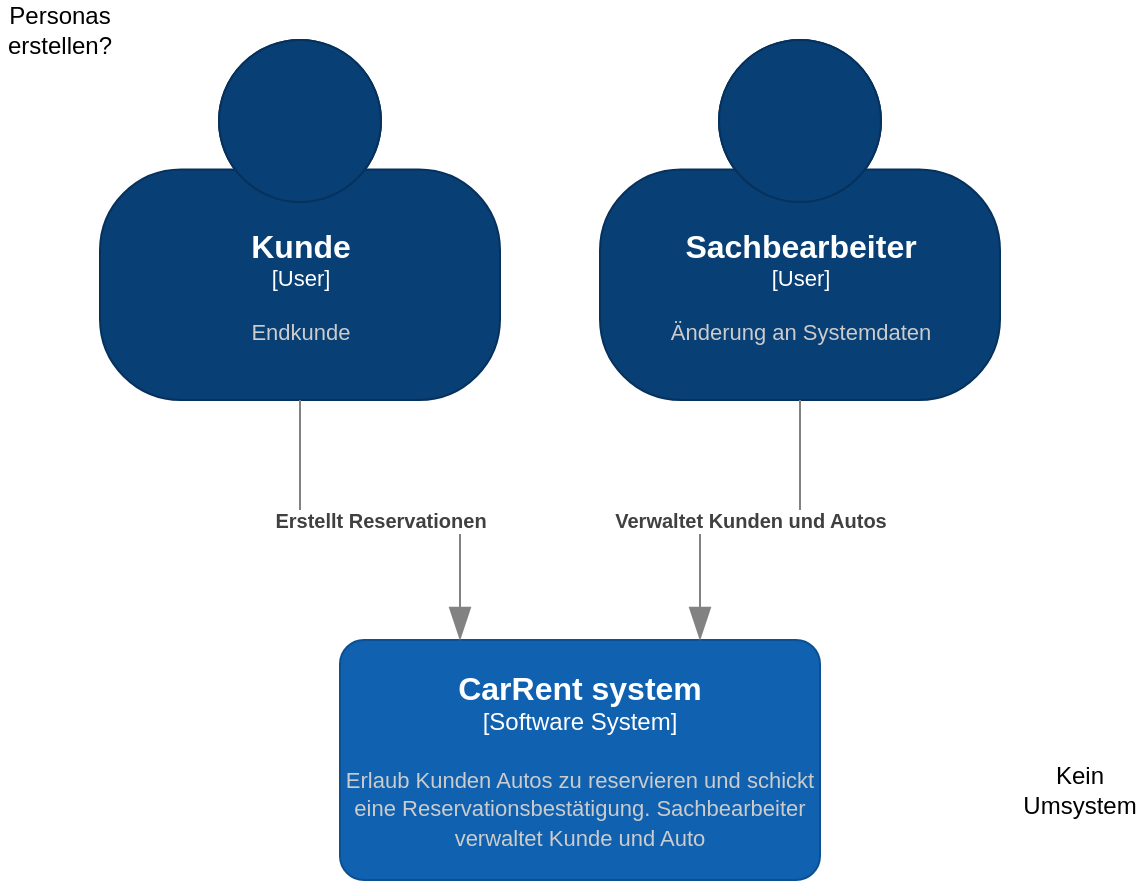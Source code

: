 <mxfile version="19.0.2" type="device" pages="3"><diagram id="WCis1Z9FJ-tBela4WPZh" name="Context"><mxGraphModel dx="1182" dy="574" grid="1" gridSize="10" guides="1" tooltips="1" connect="1" arrows="1" fold="1" page="1" pageScale="1" pageWidth="827" pageHeight="1169" math="0" shadow="0"><root><mxCell id="0"/><mxCell id="1" parent="0"/><object placeholders="1" c4Name="Kunde" c4Type="User" c4Description="Endkunde" label="&lt;font style=&quot;font-size: 16px&quot;&gt;&lt;b&gt;%c4Name%&lt;/b&gt;&lt;/font&gt;&lt;div&gt;[%c4Type%]&lt;/div&gt;&lt;br&gt;&lt;div&gt;&lt;font style=&quot;font-size: 11px&quot;&gt;&lt;font color=&quot;#cccccc&quot;&gt;%c4Description%&lt;/font&gt;&lt;/div&gt;" id="uS7en13Tt4Tv3acMGsGn-1"><mxCell style="html=1;fontSize=11;dashed=0;whitespace=wrap;fillColor=#083F75;strokeColor=#06315C;fontColor=#ffffff;shape=mxgraph.c4.person2;align=center;metaEdit=1;points=[[0.5,0,0],[1,0.5,0],[1,0.75,0],[0.75,1,0],[0.5,1,0],[0.25,1,0],[0,0.75,0],[0,0.5,0]];resizable=0;" parent="1" vertex="1"><mxGeometry x="130" y="50" width="200" height="180" as="geometry"/></mxCell></object><object placeholders="1" c4Name="CarRent system" c4Type="Software System" c4Description="Erlaub Kunden Autos zu reservieren und schickt eine Reservationsbestätigung. Sachbearbeiter verwaltet Kunde und Auto" label="&lt;font style=&quot;font-size: 16px&quot;&gt;&lt;b&gt;%c4Name%&lt;/b&gt;&lt;/font&gt;&lt;div&gt;[%c4Type%]&lt;/div&gt;&lt;br&gt;&lt;div&gt;&lt;font style=&quot;font-size: 11px&quot;&gt;&lt;font color=&quot;#cccccc&quot;&gt;%c4Description%&lt;/font&gt;&lt;/div&gt;" id="uS7en13Tt4Tv3acMGsGn-2"><mxCell style="rounded=1;whiteSpace=wrap;html=1;labelBackgroundColor=none;fillColor=#1061B0;fontColor=#ffffff;align=center;arcSize=10;strokeColor=#0D5091;metaEdit=1;resizable=0;points=[[0.25,0,0],[0.5,0,0],[0.75,0,0],[1,0.25,0],[1,0.5,0],[1,0.75,0],[0.75,1,0],[0.5,1,0],[0.25,1,0],[0,0.75,0],[0,0.5,0],[0,0.25,0]];" parent="1" vertex="1"><mxGeometry x="250" y="350" width="240" height="120" as="geometry"/></mxCell></object><object placeholders="1" c4Name="Sachbearbeiter" c4Type="User" c4Description="Änderung an Systemdaten" label="&lt;font style=&quot;font-size: 16px&quot;&gt;&lt;b&gt;%c4Name%&lt;/b&gt;&lt;/font&gt;&lt;div&gt;[%c4Type%]&lt;/div&gt;&lt;br&gt;&lt;div&gt;&lt;font style=&quot;font-size: 11px&quot;&gt;&lt;font color=&quot;#cccccc&quot;&gt;%c4Description%&lt;/font&gt;&lt;/div&gt;" id="uS7en13Tt4Tv3acMGsGn-4"><mxCell style="html=1;fontSize=11;dashed=0;whitespace=wrap;fillColor=#083F75;strokeColor=#06315C;fontColor=#ffffff;shape=mxgraph.c4.person2;align=center;metaEdit=1;points=[[0.5,0,0],[1,0.5,0],[1,0.75,0],[0.75,1,0],[0.5,1,0],[0.25,1,0],[0,0.75,0],[0,0.5,0]];resizable=0;" parent="1" vertex="1"><mxGeometry x="380" y="50" width="200" height="180" as="geometry"/></mxCell></object><object placeholders="1" c4Type="Relationship" c4Description="Erstellt Reservationen" label="&lt;div style=&quot;text-align: left&quot;&gt;&lt;div style=&quot;text-align: center&quot;&gt;&lt;b&gt;%c4Description%&lt;/b&gt;&lt;/div&gt;" id="uS7en13Tt4Tv3acMGsGn-6"><mxCell style="endArrow=blockThin;html=1;fontSize=10;fontColor=#404040;strokeWidth=1;endFill=1;strokeColor=#828282;elbow=vertical;metaEdit=1;endSize=14;startSize=14;jumpStyle=arc;jumpSize=16;rounded=0;edgeStyle=orthogonalEdgeStyle;exitX=0.5;exitY=1;exitDx=0;exitDy=0;exitPerimeter=0;entryX=0.25;entryY=0;entryDx=0;entryDy=0;entryPerimeter=0;" parent="1" source="uS7en13Tt4Tv3acMGsGn-1" target="uS7en13Tt4Tv3acMGsGn-2" edge="1"><mxGeometry width="240" relative="1" as="geometry"><mxPoint x="380" y="520" as="sourcePoint"/><mxPoint x="620" y="520" as="targetPoint"/></mxGeometry></mxCell></object><object placeholders="1" c4Type="Relationship" c4Description="Verwaltet Kunden und Autos" label="&lt;div style=&quot;text-align: left&quot;&gt;&lt;div style=&quot;text-align: center&quot;&gt;&lt;b&gt;%c4Description%&lt;/b&gt;&lt;/div&gt;" id="uS7en13Tt4Tv3acMGsGn-7"><mxCell style="endArrow=blockThin;html=1;fontSize=10;fontColor=#404040;strokeWidth=1;endFill=1;strokeColor=#828282;elbow=vertical;metaEdit=1;endSize=14;startSize=14;jumpStyle=arc;jumpSize=16;rounded=0;edgeStyle=orthogonalEdgeStyle;exitX=0.5;exitY=1;exitDx=0;exitDy=0;exitPerimeter=0;entryX=0.75;entryY=0;entryDx=0;entryDy=0;entryPerimeter=0;" parent="1" source="uS7en13Tt4Tv3acMGsGn-4" target="uS7en13Tt4Tv3acMGsGn-2" edge="1"><mxGeometry width="240" relative="1" as="geometry"><mxPoint x="510" y="300" as="sourcePoint"/><mxPoint x="750" y="300" as="targetPoint"/></mxGeometry></mxCell></object><mxCell id="uHwvUsCifHDkE79gPgHP-1" value="Personas erstellen?" style="text;html=1;strokeColor=none;fillColor=none;align=center;verticalAlign=middle;whiteSpace=wrap;rounded=0;" vertex="1" parent="1"><mxGeometry x="80" y="30" width="60" height="30" as="geometry"/></mxCell><mxCell id="uHwvUsCifHDkE79gPgHP-2" value="Kein Umsystem" style="text;html=1;strokeColor=none;fillColor=none;align=center;verticalAlign=middle;whiteSpace=wrap;rounded=0;" vertex="1" parent="1"><mxGeometry x="590" y="410" width="60" height="30" as="geometry"/></mxCell></root></mxGraphModel></diagram><diagram name="Container" id="lT_JzBm850fgBQxqKYb9"><mxGraphModel dx="1182" dy="574" grid="1" gridSize="10" guides="1" tooltips="1" connect="1" arrows="1" fold="1" page="1" pageScale="1" pageWidth="827" pageHeight="1169" math="0" shadow="0"><root><mxCell id="cxzvGR4LFMlCPwGrCuYL-0"/><mxCell id="cxzvGR4LFMlCPwGrCuYL-1" parent="cxzvGR4LFMlCPwGrCuYL-0"/><object placeholders="1" c4Name="Customer" c4Type="User" c4Description="Endkunde" label="&lt;font style=&quot;font-size: 16px&quot;&gt;&lt;b&gt;%c4Name%&lt;/b&gt;&lt;/font&gt;&lt;div&gt;[%c4Type%]&lt;/div&gt;&lt;br&gt;&lt;div&gt;&lt;font style=&quot;font-size: 11px&quot;&gt;&lt;font color=&quot;#cccccc&quot;&gt;%c4Description%&lt;/font&gt;&lt;/div&gt;" id="cxzvGR4LFMlCPwGrCuYL-2"><mxCell style="html=1;fontSize=11;dashed=0;whitespace=wrap;fillColor=#083F75;strokeColor=#06315C;fontColor=#ffffff;shape=mxgraph.c4.person2;align=center;metaEdit=1;points=[[0.5,0,0],[1,0.5,0],[1,0.75,0],[0.75,1,0],[0.5,1,0],[0.25,1,0],[0,0.75,0],[0,0.5,0]];resizable=0;" parent="cxzvGR4LFMlCPwGrCuYL-1" vertex="1"><mxGeometry x="130" y="50" width="200" height="180" as="geometry"/></mxCell></object><object placeholders="1" c4Name="Sachbearbeiter" c4Type="User" c4Description="Änderung an Systemdaten" label="&lt;font style=&quot;font-size: 16px&quot;&gt;&lt;b&gt;%c4Name%&lt;/b&gt;&lt;/font&gt;&lt;div&gt;[%c4Type%]&lt;/div&gt;&lt;br&gt;&lt;div&gt;&lt;font style=&quot;font-size: 11px&quot;&gt;&lt;font color=&quot;#cccccc&quot;&gt;%c4Description%&lt;/font&gt;&lt;/div&gt;" id="cxzvGR4LFMlCPwGrCuYL-4"><mxCell style="html=1;fontSize=11;dashed=0;whitespace=wrap;fillColor=#083F75;strokeColor=#06315C;fontColor=#ffffff;shape=mxgraph.c4.person2;align=center;metaEdit=1;points=[[0.5,0,0],[1,0.5,0],[1,0.75,0],[0.75,1,0],[0.5,1,0],[0.25,1,0],[0,0.75,0],[0,0.5,0]];resizable=0;" parent="cxzvGR4LFMlCPwGrCuYL-1" vertex="1"><mxGeometry x="380" y="50" width="200" height="180" as="geometry"/></mxCell></object><object placeholders="1" c4Type="Relationship" c4Description="Erstellt Reservationen" label="&lt;div style=&quot;text-align: left&quot;&gt;&lt;div style=&quot;text-align: center&quot;&gt;&lt;b&gt;%c4Description%&lt;/b&gt;&lt;/div&gt;" id="cxzvGR4LFMlCPwGrCuYL-6"><mxCell style="endArrow=blockThin;html=1;fontSize=10;fontColor=#404040;strokeWidth=1;endFill=1;strokeColor=#828282;elbow=vertical;metaEdit=1;endSize=14;startSize=14;jumpStyle=arc;jumpSize=16;rounded=0;edgeStyle=orthogonalEdgeStyle;exitX=0.5;exitY=1;exitDx=0;exitDy=0;exitPerimeter=0;entryX=0.25;entryY=0;entryDx=0;entryDy=0;entryPerimeter=0;" parent="cxzvGR4LFMlCPwGrCuYL-1" source="cxzvGR4LFMlCPwGrCuYL-2" target="6ff-mUydcmETLUfc4RFA-0" edge="1"><mxGeometry width="240" relative="1" as="geometry"><mxPoint x="380" y="520" as="sourcePoint"/><mxPoint x="330" y="360" as="targetPoint"/></mxGeometry></mxCell></object><object placeholders="1" c4Type="Relationship" c4Description="Verwaltet Kunden und Autos" label="&lt;div style=&quot;text-align: left&quot;&gt;&lt;div style=&quot;text-align: center&quot;&gt;&lt;b&gt;%c4Description%&lt;/b&gt;&lt;/div&gt;" id="cxzvGR4LFMlCPwGrCuYL-7"><mxCell style="endArrow=blockThin;html=1;fontSize=10;fontColor=#404040;strokeWidth=1;endFill=1;strokeColor=#828282;elbow=vertical;metaEdit=1;endSize=14;startSize=14;jumpStyle=arc;jumpSize=16;rounded=0;edgeStyle=orthogonalEdgeStyle;exitX=0.5;exitY=1;exitDx=0;exitDy=0;exitPerimeter=0;entryX=0.75;entryY=0;entryDx=0;entryDy=0;entryPerimeter=0;" parent="cxzvGR4LFMlCPwGrCuYL-1" source="cxzvGR4LFMlCPwGrCuYL-4" target="6ff-mUydcmETLUfc4RFA-0" edge="1"><mxGeometry width="240" relative="1" as="geometry"><mxPoint x="510" y="300" as="sourcePoint"/><mxPoint x="450" y="360" as="targetPoint"/></mxGeometry></mxCell></object><object placeholders="1" c4Name="Web Applikation" c4Type="Software System" c4Description="VueJs" label="&lt;font style=&quot;font-size: 16px&quot;&gt;&lt;b&gt;%c4Name%&lt;/b&gt;&lt;/font&gt;&lt;div&gt;[%c4Type%]&lt;/div&gt;&lt;br&gt;&lt;div&gt;&lt;font style=&quot;font-size: 11px&quot;&gt;&lt;font color=&quot;#cccccc&quot;&gt;%c4Description%&lt;/font&gt;&lt;/div&gt;" id="6ff-mUydcmETLUfc4RFA-0"><mxCell style="rounded=1;whiteSpace=wrap;html=1;labelBackgroundColor=none;fillColor=#1061B0;fontColor=#ffffff;align=center;arcSize=10;strokeColor=#0D5091;metaEdit=1;resizable=0;points=[[0.25,0,0],[0.5,0,0],[0.75,0,0],[1,0.25,0],[1,0.5,0],[1,0.75,0],[0.75,1,0],[0.5,1,0],[0.25,1,0],[0,0.75,0],[0,0.5,0],[0,0.25,0]];" parent="cxzvGR4LFMlCPwGrCuYL-1" vertex="1"><mxGeometry x="280" y="390" width="240" height="120" as="geometry"/></mxCell></object><object placeholders="1" c4Name="API Applikation" c4Type="Software System" c4Description="Description of software system." label="&lt;font style=&quot;font-size: 16px&quot;&gt;&lt;b&gt;%c4Name%&lt;/b&gt;&lt;/font&gt;&lt;div&gt;[%c4Type%]&lt;/div&gt;&lt;br&gt;&lt;div&gt;&lt;font style=&quot;font-size: 11px&quot;&gt;&lt;font color=&quot;#cccccc&quot;&gt;%c4Description%&lt;/font&gt;&lt;/div&gt;" id="6ff-mUydcmETLUfc4RFA-1"><mxCell style="rounded=1;whiteSpace=wrap;html=1;labelBackgroundColor=none;fillColor=#1061B0;fontColor=#ffffff;align=center;arcSize=10;strokeColor=#0D5091;metaEdit=1;resizable=0;points=[[0.25,0,0],[0.5,0,0],[0.75,0,0],[1,0.25,0],[1,0.5,0],[1,0.75,0],[0.75,1,0],[0.5,1,0],[0.25,1,0],[0,0.75,0],[0,0.5,0],[0,0.25,0]];" parent="cxzvGR4LFMlCPwGrCuYL-1" vertex="1"><mxGeometry x="280" y="570" width="240" height="120" as="geometry"/></mxCell></object><object placeholders="1" c4Type="Database" c4Container="Container " c4Technology="e.g. Oracle Database 12" c4Description="MSSQL Express" label="&lt;font style=&quot;font-size: 16px&quot;&gt;&lt;b&gt;%c4Type%&lt;/font&gt;&lt;div&gt;[%c4Container%:&amp;nbsp;%c4Technology%]&lt;/div&gt;&lt;br&gt;&lt;div&gt;&lt;font style=&quot;font-size: 11px&quot;&gt;&lt;font color=&quot;#E6E6E6&quot;&gt;%c4Description%&lt;/font&gt;&lt;/div&gt;" id="6ff-mUydcmETLUfc4RFA-2"><mxCell style="shape=cylinder3;size=15;whiteSpace=wrap;html=1;boundedLbl=1;rounded=0;labelBackgroundColor=none;fillColor=#23A2D9;fontSize=12;fontColor=#ffffff;align=center;strokeColor=#0E7DAD;metaEdit=1;points=[[0.5,0,0],[1,0.25,0],[1,0.5,0],[1,0.75,0],[0.5,1,0],[0,0.75,0],[0,0.5,0],[0,0.25,0]];resizable=0;" parent="cxzvGR4LFMlCPwGrCuYL-1" vertex="1"><mxGeometry x="280" y="740" width="240" height="120" as="geometry"/></mxCell></object><object placeholders="1" c4Type="Relationship" c4Description="DataRequest" label="&lt;div style=&quot;text-align: left&quot;&gt;&lt;div style=&quot;text-align: center&quot;&gt;&lt;b&gt;%c4Description%&lt;/b&gt;&lt;/div&gt;" id="5G-w6Tirq4hqA1fOrTLD-0"><mxCell style="endArrow=blockThin;html=1;fontSize=10;fontColor=#404040;strokeWidth=1;endFill=1;strokeColor=#828282;elbow=vertical;metaEdit=1;endSize=14;startSize=14;jumpStyle=arc;jumpSize=16;rounded=0;edgeStyle=orthogonalEdgeStyle;entryX=0.5;entryY=0;entryDx=0;entryDy=0;entryPerimeter=0;exitX=1;exitY=0.5;exitDx=0;exitDy=0;" parent="cxzvGR4LFMlCPwGrCuYL-1" source="tW6XMAbEPSa20oHpskuP-0" target="6ff-mUydcmETLUfc4RFA-1" edge="1"><mxGeometry width="240" relative="1" as="geometry"><mxPoint x="140" y="500" as="sourcePoint"/><mxPoint x="380" y="500" as="targetPoint"/><Array as="points"><mxPoint x="610" y="340"/><mxPoint x="610" y="470"/><mxPoint x="640" y="470"/><mxPoint x="640" y="570"/></Array></mxGeometry></mxCell></object><object placeholders="1" c4Type="Relationship" c4Description="DataRequest" label="&lt;div style=&quot;text-align: left&quot;&gt;&lt;div style=&quot;text-align: center&quot;&gt;&lt;b&gt;%c4Description%&lt;/b&gt;&lt;/div&gt;" id="5G-w6Tirq4hqA1fOrTLD-1"><mxCell style="endArrow=blockThin;html=1;fontSize=10;fontColor=#404040;strokeWidth=1;endFill=1;strokeColor=#828282;elbow=vertical;metaEdit=1;endSize=14;startSize=14;jumpStyle=arc;jumpSize=16;rounded=0;edgeStyle=orthogonalEdgeStyle;exitX=0.5;exitY=1;exitDx=0;exitDy=0;exitPerimeter=0;entryX=0.5;entryY=0;entryDx=0;entryDy=0;entryPerimeter=0;" parent="cxzvGR4LFMlCPwGrCuYL-1" source="6ff-mUydcmETLUfc4RFA-1" target="6ff-mUydcmETLUfc4RFA-2" edge="1"><mxGeometry width="240" relative="1" as="geometry"><mxPoint x="240" y="700" as="sourcePoint"/><mxPoint x="480" y="700" as="targetPoint"/></mxGeometry></mxCell></object><mxCell id="tW6XMAbEPSa20oHpskuP-0" value="Browser Chrome, Firefox..." style="rounded=0;whiteSpace=wrap;html=1;" vertex="1" parent="cxzvGR4LFMlCPwGrCuYL-1"><mxGeometry x="350" y="310" width="120" height="60" as="geometry"/></mxCell><mxCell id="tW6XMAbEPSa20oHpskuP-1" value="Https&lt;br&gt;TLS 1.2" style="text;html=1;strokeColor=none;fillColor=none;align=center;verticalAlign=middle;whiteSpace=wrap;rounded=0;" vertex="1" parent="cxzvGR4LFMlCPwGrCuYL-1"><mxGeometry x="370" y="360" width="60" height="30" as="geometry"/></mxCell><mxCell id="tW6XMAbEPSa20oHpskuP-3" value="Port,&amp;nbsp;" style="text;html=1;strokeColor=none;fillColor=none;align=center;verticalAlign=middle;whiteSpace=wrap;rounded=0;" vertex="1" parent="cxzvGR4LFMlCPwGrCuYL-1"><mxGeometry x="460" y="700" width="60" height="30" as="geometry"/></mxCell></root></mxGraphModel></diagram><diagram id="MMKPQKmE6AsNwWu5lXw3" name="Component"><mxGraphModel dx="1182" dy="574" grid="1" gridSize="10" guides="1" tooltips="1" connect="1" arrows="1" fold="1" page="1" pageScale="1" pageWidth="827" pageHeight="1169" math="0" shadow="0"><root><mxCell id="0"/><mxCell id="1" parent="0"/><mxCell id="Nn5MvHTLeWLcAw3gsTsw-1" value="Zoom ins Backend, also API" style="text;html=1;strokeColor=none;fillColor=none;align=center;verticalAlign=middle;whiteSpace=wrap;rounded=0;" vertex="1" parent="1"><mxGeometry x="200" y="40" width="150" height="30" as="geometry"/></mxCell><mxCell id="Nn5MvHTLeWLcAw3gsTsw-2" value="Customer" style="rounded=0;whiteSpace=wrap;html=1;" vertex="1" parent="1"><mxGeometry x="340" y="130" width="120" height="60" as="geometry"/></mxCell><mxCell id="Nn5MvHTLeWLcAw3gsTsw-3" value="Car" style="rounded=0;whiteSpace=wrap;html=1;" vertex="1" parent="1"><mxGeometry x="340" y="220" width="120" height="60" as="geometry"/></mxCell><mxCell id="Nn5MvHTLeWLcAw3gsTsw-4" value="Rent" style="rounded=0;whiteSpace=wrap;html=1;" vertex="1" parent="1"><mxGeometry x="340" y="300" width="120" height="60" as="geometry"/></mxCell></root></mxGraphModel></diagram></mxfile>